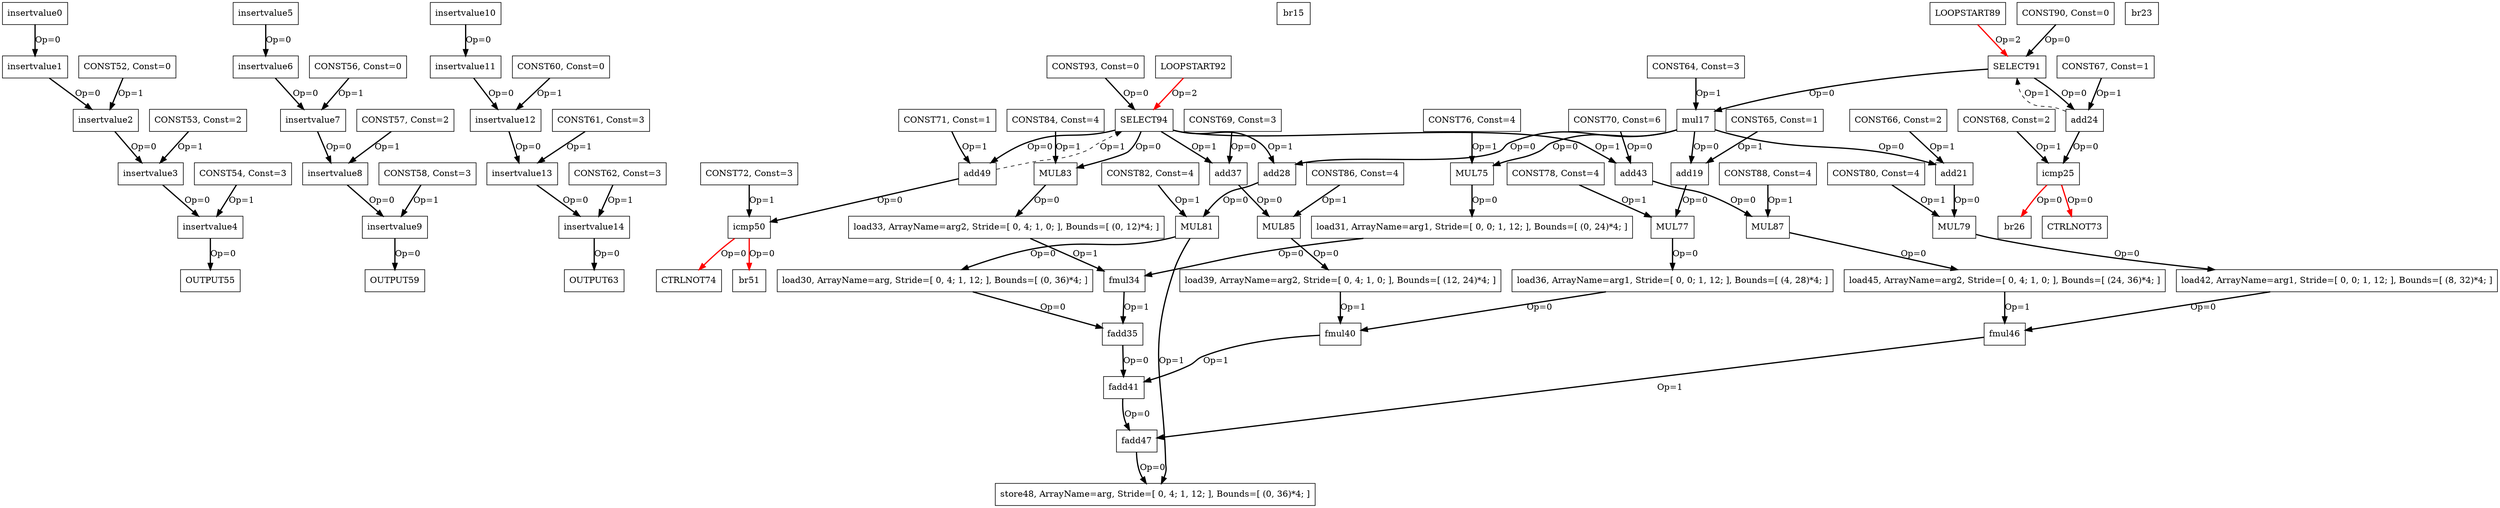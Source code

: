 Digraph G {
insertvalue0[label = "insertvalue0", shape = box, color = black];
insertvalue1[label = "insertvalue1", shape = box, color = black];
insertvalue2[label = "insertvalue2", shape = box, color = black];
insertvalue3[label = "insertvalue3", shape = box, color = black];
insertvalue4[label = "insertvalue4", shape = box, color = black];
insertvalue5[label = "insertvalue5", shape = box, color = black];
insertvalue6[label = "insertvalue6", shape = box, color = black];
insertvalue7[label = "insertvalue7", shape = box, color = black];
insertvalue8[label = "insertvalue8", shape = box, color = black];
insertvalue9[label = "insertvalue9", shape = box, color = black];
insertvalue10[label = "insertvalue10", shape = box, color = black];
insertvalue11[label = "insertvalue11", shape = box, color = black];
insertvalue12[label = "insertvalue12", shape = box, color = black];
insertvalue13[label = "insertvalue13", shape = box, color = black];
insertvalue14[label = "insertvalue14", shape = box, color = black];
br15[label = "br15", shape = box, color = black];
mul17[label = "mul17", shape = box, color = black];
add19[label = "add19", shape = box, color = black];
add21[label = "add21", shape = box, color = black];
br23[label = "br23", shape = box, color = black];
add24[label = "add24", shape = box, color = black];
icmp25[label = "icmp25", shape = box, color = black];
br26[label = "br26", shape = box, color = black];
add28[label = "add28", shape = box, color = black];
load30[label = "load30, ArrayName=arg, Stride=[ 0, 4; 1, 12; ], Bounds=[ (0, 36)*4; ]", shape = box, color = black];
load31[label = "load31, ArrayName=arg1, Stride=[ 0, 0; 1, 12; ], Bounds=[ (0, 24)*4; ]", shape = box, color = black];
load33[label = "load33, ArrayName=arg2, Stride=[ 0, 4; 1, 0; ], Bounds=[ (0, 12)*4; ]", shape = box, color = black];
fmul34[label = "fmul34", shape = box, color = black];
fadd35[label = "fadd35", shape = box, color = black];
load36[label = "load36, ArrayName=arg1, Stride=[ 0, 0; 1, 12; ], Bounds=[ (4, 28)*4; ]", shape = box, color = black];
add37[label = "add37", shape = box, color = black];
load39[label = "load39, ArrayName=arg2, Stride=[ 0, 4; 1, 0; ], Bounds=[ (12, 24)*4; ]", shape = box, color = black];
fmul40[label = "fmul40", shape = box, color = black];
fadd41[label = "fadd41", shape = box, color = black];
load42[label = "load42, ArrayName=arg1, Stride=[ 0, 0; 1, 12; ], Bounds=[ (8, 32)*4; ]", shape = box, color = black];
add43[label = "add43", shape = box, color = black];
load45[label = "load45, ArrayName=arg2, Stride=[ 0, 4; 1, 0; ], Bounds=[ (24, 36)*4; ]", shape = box, color = black];
fmul46[label = "fmul46", shape = box, color = black];
fadd47[label = "fadd47", shape = box, color = black];
store48[label = "store48, ArrayName=arg, Stride=[ 0, 4; 1, 12; ], Bounds=[ (0, 36)*4; ]", shape = box, color = black];
add49[label = "add49", shape = box, color = black];
icmp50[label = "icmp50", shape = box, color = black];
br51[label = "br51", shape = box, color = black];
CONST52[label = "CONST52, Const=0", shape = box, color = black];
CONST53[label = "CONST53, Const=2", shape = box, color = black];
CONST54[label = "CONST54, Const=3", shape = box, color = black];
OUTPUT55[label = "OUTPUT55", shape = box, color = black];
CONST56[label = "CONST56, Const=0", shape = box, color = black];
CONST57[label = "CONST57, Const=2", shape = box, color = black];
CONST58[label = "CONST58, Const=3", shape = box, color = black];
OUTPUT59[label = "OUTPUT59", shape = box, color = black];
CONST60[label = "CONST60, Const=0", shape = box, color = black];
CONST61[label = "CONST61, Const=3", shape = box, color = black];
CONST62[label = "CONST62, Const=3", shape = box, color = black];
OUTPUT63[label = "OUTPUT63", shape = box, color = black];
CONST64[label = "CONST64, Const=3", shape = box, color = black];
CONST65[label = "CONST65, Const=1", shape = box, color = black];
CONST66[label = "CONST66, Const=2", shape = box, color = black];
CONST67[label = "CONST67, Const=1", shape = box, color = black];
CONST68[label = "CONST68, Const=2", shape = box, color = black];
CONST69[label = "CONST69, Const=3", shape = box, color = black];
CONST70[label = "CONST70, Const=6", shape = box, color = black];
CONST71[label = "CONST71, Const=1", shape = box, color = black];
CONST72[label = "CONST72, Const=3", shape = box, color = black];
CTRLNOT73[label = "CTRLNOT73", shape = box, color = black];
CTRLNOT74[label = "CTRLNOT74", shape = box, color = black];
MUL75[label = "MUL75", shape = box, color = black];
CONST76[label = "CONST76, Const=4", shape = box, color = black];
MUL77[label = "MUL77", shape = box, color = black];
CONST78[label = "CONST78, Const=4", shape = box, color = black];
MUL79[label = "MUL79", shape = box, color = black];
CONST80[label = "CONST80, Const=4", shape = box, color = black];
MUL81[label = "MUL81", shape = box, color = black];
CONST82[label = "CONST82, Const=4", shape = box, color = black];
MUL83[label = "MUL83", shape = box, color = black];
CONST84[label = "CONST84, Const=4", shape = box, color = black];
MUL85[label = "MUL85", shape = box, color = black];
CONST86[label = "CONST86, Const=4", shape = box, color = black];
MUL87[label = "MUL87", shape = box, color = black];
CONST88[label = "CONST88, Const=4", shape = box, color = black];
LOOPSTART89[label = "LOOPSTART89", shape = box, color = black];
CONST90[label = "CONST90, Const=0", shape = box, color = black];
SELECT91[label = "SELECT91", shape = box, color = black];
LOOPSTART92[label = "LOOPSTART92", shape = box, color = black];
CONST93[label = "CONST93, Const=0", shape = box, color = black];
SELECT94[label = "SELECT94", shape = box, color = black];
insertvalue0 -> insertvalue1[color = black, style = bold, label = "Op=0"];
insertvalue1 -> insertvalue2[color = black, style = bold, label = "Op=0"];
CONST52 -> insertvalue2[color = black, style = bold, label = "Op=1"];
insertvalue2 -> insertvalue3[color = black, style = bold, label = "Op=0"];
CONST53 -> insertvalue3[color = black, style = bold, label = "Op=1"];
insertvalue3 -> insertvalue4[color = black, style = bold, label = "Op=0"];
CONST54 -> insertvalue4[color = black, style = bold, label = "Op=1"];
insertvalue4 -> OUTPUT55[color = black, style = bold, label = "Op=0"];
insertvalue5 -> insertvalue6[color = black, style = bold, label = "Op=0"];
insertvalue6 -> insertvalue7[color = black, style = bold, label = "Op=0"];
CONST56 -> insertvalue7[color = black, style = bold, label = "Op=1"];
insertvalue7 -> insertvalue8[color = black, style = bold, label = "Op=0"];
CONST57 -> insertvalue8[color = black, style = bold, label = "Op=1"];
insertvalue8 -> insertvalue9[color = black, style = bold, label = "Op=0"];
CONST58 -> insertvalue9[color = black, style = bold, label = "Op=1"];
insertvalue9 -> OUTPUT59[color = black, style = bold, label = "Op=0"];
insertvalue10 -> insertvalue11[color = black, style = bold, label = "Op=0"];
insertvalue11 -> insertvalue12[color = black, style = bold, label = "Op=0"];
CONST60 -> insertvalue12[color = black, style = bold, label = "Op=1"];
insertvalue12 -> insertvalue13[color = black, style = bold, label = "Op=0"];
CONST61 -> insertvalue13[color = black, style = bold, label = "Op=1"];
insertvalue13 -> insertvalue14[color = black, style = bold, label = "Op=0"];
CONST62 -> insertvalue14[color = black, style = bold, label = "Op=1"];
insertvalue14 -> OUTPUT63[color = black, style = bold, label = "Op=0"];
CONST64 -> mul17[color = black, style = bold, label = "Op=1"];
mul17 -> add28[color = black, style = bold, label = "Op=0"];
mul17 -> add21[color = black, style = bold, label = "Op=0"];
mul17 -> add19[color = black, style = bold, label = "Op=0"];
CONST65 -> add19[color = black, style = bold, label = "Op=1"];
CONST66 -> add21[color = black, style = bold, label = "Op=1"];
CONST67 -> add24[color = black, style = bold, label = "Op=1"];
add24 -> icmp25[color = black, style = bold, label = "Op=0"];
CONST68 -> icmp25[color = black, style = bold, label = "Op=1"];
icmp25 -> br26[color = red, style = bold, label = "Op=0"];
load30 -> fadd35[color = black, style = bold, label = "Op=0"];
load31 -> fmul34[color = black, style = bold, label = "Op=0"];
load33 -> fmul34[color = black, style = bold, label = "Op=1"];
fmul34 -> fadd35[color = black, style = bold, label = "Op=1"];
fadd35 -> fadd41[color = black, style = bold, label = "Op=0"];
load36 -> fmul40[color = black, style = bold, label = "Op=0"];
CONST69 -> add37[color = black, style = bold, label = "Op=0"];
load39 -> fmul40[color = black, style = bold, label = "Op=1"];
fmul40 -> fadd41[color = black, style = bold, label = "Op=1"];
fadd41 -> fadd47[color = black, style = bold, label = "Op=0"];
load42 -> fmul46[color = black, style = bold, label = "Op=0"];
CONST70 -> add43[color = black, style = bold, label = "Op=0"];
load45 -> fmul46[color = black, style = bold, label = "Op=1"];
fmul46 -> fadd47[color = black, style = bold, label = "Op=1"];
fadd47 -> store48[color = black, style = bold, label = "Op=0"];
CONST71 -> add49[color = black, style = bold, label = "Op=1"];
add49 -> icmp50[color = black, style = bold, label = "Op=0"];
CONST72 -> icmp50[color = black, style = bold, label = "Op=1"];
icmp50 -> br51[color = red, style = bold, label = "Op=0"];
icmp25 -> CTRLNOT73[color = red, style = bold, label = "Op=0"];
icmp50 -> CTRLNOT74[color = red, style = bold, label = "Op=0"];
mul17 -> MUL75[color = black, style = bold, label = "Op=0"];
CONST76 -> MUL75[color = black, style = bold, label = "Op=1"];
MUL75 -> load31[color = black, style = bold, label = "Op=0"];
add19 -> MUL77[color = black, style = bold, label = "Op=0"];
CONST78 -> MUL77[color = black, style = bold, label = "Op=1"];
MUL77 -> load36[color = black, style = bold, label = "Op=0"];
add21 -> MUL79[color = black, style = bold, label = "Op=0"];
CONST80 -> MUL79[color = black, style = bold, label = "Op=1"];
MUL79 -> load42[color = black, style = bold, label = "Op=0"];
add28 -> MUL81[color = black, style = bold, label = "Op=0"];
CONST82 -> MUL81[color = black, style = bold, label = "Op=1"];
MUL81 -> store48[color = black, style = bold, label = "Op=1"];
MUL81 -> load30[color = black, style = bold, label = "Op=0"];
CONST84 -> MUL83[color = black, style = bold, label = "Op=1"];
MUL83 -> load33[color = black, style = bold, label = "Op=0"];
add37 -> MUL85[color = black, style = bold, label = "Op=0"];
CONST86 -> MUL85[color = black, style = bold, label = "Op=1"];
MUL85 -> load39[color = black, style = bold, label = "Op=0"];
add43 -> MUL87[color = black, style = bold, label = "Op=0"];
CONST88 -> MUL87[color = black, style = bold, label = "Op=1"];
MUL87 -> load45[color = black, style = bold, label = "Op=0"];
CONST90 -> SELECT91[color = black, style = bold, label = "Op=0"];
add24 -> SELECT91[color = black, style = dashed, label = "Op=1"];
LOOPSTART89 -> SELECT91[color = red, style = bold, label = "Op=2"];
SELECT91 -> add24[color = black, style = bold, label = "Op=0"];
SELECT91 -> mul17[color = black, style = bold, label = "Op=0"];
CONST93 -> SELECT94[color = black, style = bold, label = "Op=0"];
add49 -> SELECT94[color = black, style = dashed, label = "Op=1"];
LOOPSTART92 -> SELECT94[color = red, style = bold, label = "Op=2"];
SELECT94 -> add49[color = black, style = bold, label = "Op=0"];
SELECT94 -> add43[color = black, style = bold, label = "Op=1"];
SELECT94 -> add37[color = black, style = bold, label = "Op=1"];
SELECT94 -> add28[color = black, style = bold, label = "Op=1"];
SELECT94 -> MUL83[color = black, style = bold, label = "Op=0"];
}
